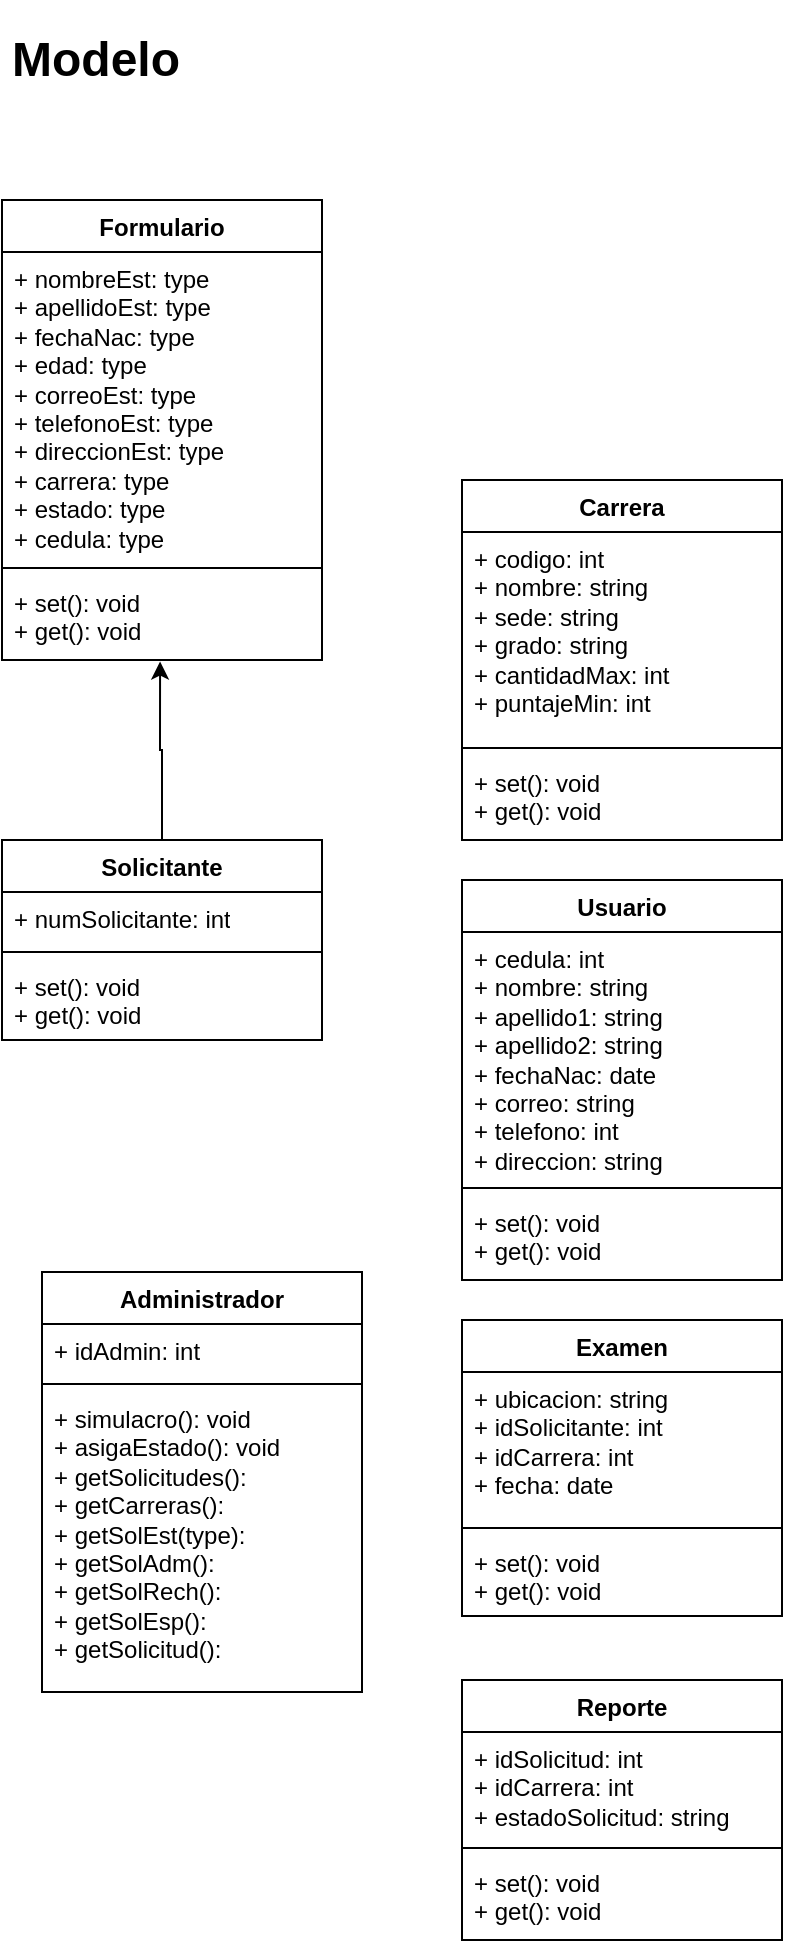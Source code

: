 <mxfile version="21.6.6" type="github">
  <diagram name="Página-1" id="YXY20s3lIDG5nPg8wBVr">
    <mxGraphModel dx="535" dy="1825" grid="1" gridSize="10" guides="1" tooltips="1" connect="1" arrows="1" fold="1" page="1" pageScale="1" pageWidth="827" pageHeight="1169" math="0" shadow="0">
      <root>
        <mxCell id="0" />
        <mxCell id="1" parent="0" />
        <mxCell id="wL8QuklXJ_DdkI1SQFi7-2" value="Formulario" style="swimlane;fontStyle=1;align=center;verticalAlign=top;childLayout=stackLayout;horizontal=1;startSize=26;horizontalStack=0;resizeParent=1;resizeParentMax=0;resizeLast=0;collapsible=1;marginBottom=0;whiteSpace=wrap;html=1;" vertex="1" parent="1">
          <mxGeometry x="10" y="-140" width="160" height="230" as="geometry" />
        </mxCell>
        <mxCell id="wL8QuklXJ_DdkI1SQFi7-3" value="+ nombreEst: type&lt;br&gt;+ apellidoEst: type&lt;br&gt;+ fechaNac: type&lt;br&gt;+ edad: type&lt;br&gt;+ correoEst: type&lt;br&gt;+ telefonoEst: type&lt;br&gt;+ direccionEst: type&lt;br&gt;+ carrera: type&lt;br&gt;+ estado: type&lt;br&gt;+ cedula: type" style="text;strokeColor=none;fillColor=none;align=left;verticalAlign=top;spacingLeft=4;spacingRight=4;overflow=hidden;rotatable=0;points=[[0,0.5],[1,0.5]];portConstraint=eastwest;whiteSpace=wrap;html=1;" vertex="1" parent="wL8QuklXJ_DdkI1SQFi7-2">
          <mxGeometry y="26" width="160" height="154" as="geometry" />
        </mxCell>
        <mxCell id="wL8QuklXJ_DdkI1SQFi7-4" value="" style="line;strokeWidth=1;fillColor=none;align=left;verticalAlign=middle;spacingTop=-1;spacingLeft=3;spacingRight=3;rotatable=0;labelPosition=right;points=[];portConstraint=eastwest;strokeColor=inherit;" vertex="1" parent="wL8QuklXJ_DdkI1SQFi7-2">
          <mxGeometry y="180" width="160" height="8" as="geometry" />
        </mxCell>
        <mxCell id="wL8QuklXJ_DdkI1SQFi7-5" value="+ set(): void&lt;br style=&quot;border-color: var(--border-color);&quot;&gt;+ get(): void" style="text;strokeColor=none;fillColor=none;align=left;verticalAlign=top;spacingLeft=4;spacingRight=4;overflow=hidden;rotatable=0;points=[[0,0.5],[1,0.5]];portConstraint=eastwest;whiteSpace=wrap;html=1;" vertex="1" parent="wL8QuklXJ_DdkI1SQFi7-2">
          <mxGeometry y="188" width="160" height="42" as="geometry" />
        </mxCell>
        <mxCell id="wL8QuklXJ_DdkI1SQFi7-41" style="edgeStyle=orthogonalEdgeStyle;rounded=0;orthogonalLoop=1;jettySize=auto;html=1;entryX=0.494;entryY=1.018;entryDx=0;entryDy=0;entryPerimeter=0;" edge="1" parent="1" source="wL8QuklXJ_DdkI1SQFi7-6" target="wL8QuklXJ_DdkI1SQFi7-5">
          <mxGeometry relative="1" as="geometry">
            <mxPoint x="90" y="110" as="targetPoint" />
          </mxGeometry>
        </mxCell>
        <mxCell id="wL8QuklXJ_DdkI1SQFi7-6" value="Solicitante" style="swimlane;fontStyle=1;align=center;verticalAlign=top;childLayout=stackLayout;horizontal=1;startSize=26;horizontalStack=0;resizeParent=1;resizeParentMax=0;resizeLast=0;collapsible=1;marginBottom=0;whiteSpace=wrap;html=1;" vertex="1" parent="1">
          <mxGeometry x="10" y="180" width="160" height="100" as="geometry" />
        </mxCell>
        <mxCell id="wL8QuklXJ_DdkI1SQFi7-7" value="+ numSolicitante: int" style="text;strokeColor=none;fillColor=none;align=left;verticalAlign=top;spacingLeft=4;spacingRight=4;overflow=hidden;rotatable=0;points=[[0,0.5],[1,0.5]];portConstraint=eastwest;whiteSpace=wrap;html=1;" vertex="1" parent="wL8QuklXJ_DdkI1SQFi7-6">
          <mxGeometry y="26" width="160" height="26" as="geometry" />
        </mxCell>
        <mxCell id="wL8QuklXJ_DdkI1SQFi7-8" value="" style="line;strokeWidth=1;fillColor=none;align=left;verticalAlign=middle;spacingTop=-1;spacingLeft=3;spacingRight=3;rotatable=0;labelPosition=right;points=[];portConstraint=eastwest;strokeColor=inherit;" vertex="1" parent="wL8QuklXJ_DdkI1SQFi7-6">
          <mxGeometry y="52" width="160" height="8" as="geometry" />
        </mxCell>
        <mxCell id="wL8QuklXJ_DdkI1SQFi7-9" value="+ set(): void&lt;br style=&quot;border-color: var(--border-color);&quot;&gt;+ get(): void" style="text;strokeColor=none;fillColor=none;align=left;verticalAlign=top;spacingLeft=4;spacingRight=4;overflow=hidden;rotatable=0;points=[[0,0.5],[1,0.5]];portConstraint=eastwest;whiteSpace=wrap;html=1;" vertex="1" parent="wL8QuklXJ_DdkI1SQFi7-6">
          <mxGeometry y="60" width="160" height="40" as="geometry" />
        </mxCell>
        <mxCell id="wL8QuklXJ_DdkI1SQFi7-10" value="Administrador" style="swimlane;fontStyle=1;align=center;verticalAlign=top;childLayout=stackLayout;horizontal=1;startSize=26;horizontalStack=0;resizeParent=1;resizeParentMax=0;resizeLast=0;collapsible=1;marginBottom=0;whiteSpace=wrap;html=1;" vertex="1" parent="1">
          <mxGeometry x="30" y="396" width="160" height="210" as="geometry" />
        </mxCell>
        <mxCell id="wL8QuklXJ_DdkI1SQFi7-11" value="+ idAdmin: int" style="text;strokeColor=none;fillColor=none;align=left;verticalAlign=top;spacingLeft=4;spacingRight=4;overflow=hidden;rotatable=0;points=[[0,0.5],[1,0.5]];portConstraint=eastwest;whiteSpace=wrap;html=1;" vertex="1" parent="wL8QuklXJ_DdkI1SQFi7-10">
          <mxGeometry y="26" width="160" height="26" as="geometry" />
        </mxCell>
        <mxCell id="wL8QuklXJ_DdkI1SQFi7-12" value="" style="line;strokeWidth=1;fillColor=none;align=left;verticalAlign=middle;spacingTop=-1;spacingLeft=3;spacingRight=3;rotatable=0;labelPosition=right;points=[];portConstraint=eastwest;strokeColor=inherit;" vertex="1" parent="wL8QuklXJ_DdkI1SQFi7-10">
          <mxGeometry y="52" width="160" height="8" as="geometry" />
        </mxCell>
        <mxCell id="wL8QuklXJ_DdkI1SQFi7-13" value="+ simulacro(): void&lt;br&gt;+ asigaEstado(): void&lt;br&gt;+ getSolicitudes():&amp;nbsp;&lt;br&gt;+ getCarreras():&amp;nbsp;&lt;br&gt;+ getSolEst(type):&amp;nbsp;&lt;br&gt;+ getSolAdm():&amp;nbsp;&lt;br&gt;+ getSolRech():&amp;nbsp;&lt;br&gt;+ getSolEsp():&amp;nbsp;&lt;br&gt;+ getSolicitud():&amp;nbsp;" style="text;strokeColor=none;fillColor=none;align=left;verticalAlign=top;spacingLeft=4;spacingRight=4;overflow=hidden;rotatable=0;points=[[0,0.5],[1,0.5]];portConstraint=eastwest;whiteSpace=wrap;html=1;" vertex="1" parent="wL8QuklXJ_DdkI1SQFi7-10">
          <mxGeometry y="60" width="160" height="150" as="geometry" />
        </mxCell>
        <mxCell id="wL8QuklXJ_DdkI1SQFi7-14" value="Carrera" style="swimlane;fontStyle=1;align=center;verticalAlign=top;childLayout=stackLayout;horizontal=1;startSize=26;horizontalStack=0;resizeParent=1;resizeParentMax=0;resizeLast=0;collapsible=1;marginBottom=0;whiteSpace=wrap;html=1;" vertex="1" parent="1">
          <mxGeometry x="240" width="160" height="180" as="geometry" />
        </mxCell>
        <mxCell id="wL8QuklXJ_DdkI1SQFi7-15" value="+ codigo: int&lt;br&gt;+ nombre: string&lt;br&gt;+ sede: string&lt;br&gt;+ grado: string&lt;br&gt;+ cantidadMax: int&lt;br&gt;+ puntajeMin: int" style="text;strokeColor=none;fillColor=none;align=left;verticalAlign=top;spacingLeft=4;spacingRight=4;overflow=hidden;rotatable=0;points=[[0,0.5],[1,0.5]];portConstraint=eastwest;whiteSpace=wrap;html=1;" vertex="1" parent="wL8QuklXJ_DdkI1SQFi7-14">
          <mxGeometry y="26" width="160" height="104" as="geometry" />
        </mxCell>
        <mxCell id="wL8QuklXJ_DdkI1SQFi7-16" value="" style="line;strokeWidth=1;fillColor=none;align=left;verticalAlign=middle;spacingTop=-1;spacingLeft=3;spacingRight=3;rotatable=0;labelPosition=right;points=[];portConstraint=eastwest;strokeColor=inherit;" vertex="1" parent="wL8QuklXJ_DdkI1SQFi7-14">
          <mxGeometry y="130" width="160" height="8" as="geometry" />
        </mxCell>
        <mxCell id="wL8QuklXJ_DdkI1SQFi7-17" value="+ set(): void&lt;br style=&quot;border-color: var(--border-color);&quot;&gt;+ get(): void" style="text;strokeColor=none;fillColor=none;align=left;verticalAlign=top;spacingLeft=4;spacingRight=4;overflow=hidden;rotatable=0;points=[[0,0.5],[1,0.5]];portConstraint=eastwest;whiteSpace=wrap;html=1;" vertex="1" parent="wL8QuklXJ_DdkI1SQFi7-14">
          <mxGeometry y="138" width="160" height="42" as="geometry" />
        </mxCell>
        <mxCell id="wL8QuklXJ_DdkI1SQFi7-26" value="Reporte" style="swimlane;fontStyle=1;align=center;verticalAlign=top;childLayout=stackLayout;horizontal=1;startSize=26;horizontalStack=0;resizeParent=1;resizeParentMax=0;resizeLast=0;collapsible=1;marginBottom=0;whiteSpace=wrap;html=1;" vertex="1" parent="1">
          <mxGeometry x="240" y="600" width="160" height="130" as="geometry" />
        </mxCell>
        <mxCell id="wL8QuklXJ_DdkI1SQFi7-27" value="+ idSolicitud: int&lt;br&gt;+ idCarrera: int&lt;br&gt;+ estadoSolicitud: string" style="text;strokeColor=none;fillColor=none;align=left;verticalAlign=top;spacingLeft=4;spacingRight=4;overflow=hidden;rotatable=0;points=[[0,0.5],[1,0.5]];portConstraint=eastwest;whiteSpace=wrap;html=1;" vertex="1" parent="wL8QuklXJ_DdkI1SQFi7-26">
          <mxGeometry y="26" width="160" height="54" as="geometry" />
        </mxCell>
        <mxCell id="wL8QuklXJ_DdkI1SQFi7-28" value="" style="line;strokeWidth=1;fillColor=none;align=left;verticalAlign=middle;spacingTop=-1;spacingLeft=3;spacingRight=3;rotatable=0;labelPosition=right;points=[];portConstraint=eastwest;strokeColor=inherit;" vertex="1" parent="wL8QuklXJ_DdkI1SQFi7-26">
          <mxGeometry y="80" width="160" height="8" as="geometry" />
        </mxCell>
        <mxCell id="wL8QuklXJ_DdkI1SQFi7-29" value="+ set(): void&lt;br style=&quot;border-color: var(--border-color);&quot;&gt;+ get(): void" style="text;strokeColor=none;fillColor=none;align=left;verticalAlign=top;spacingLeft=4;spacingRight=4;overflow=hidden;rotatable=0;points=[[0,0.5],[1,0.5]];portConstraint=eastwest;whiteSpace=wrap;html=1;" vertex="1" parent="wL8QuklXJ_DdkI1SQFi7-26">
          <mxGeometry y="88" width="160" height="42" as="geometry" />
        </mxCell>
        <mxCell id="wL8QuklXJ_DdkI1SQFi7-30" value="Usuario" style="swimlane;fontStyle=1;align=center;verticalAlign=top;childLayout=stackLayout;horizontal=1;startSize=26;horizontalStack=0;resizeParent=1;resizeParentMax=0;resizeLast=0;collapsible=1;marginBottom=0;whiteSpace=wrap;html=1;" vertex="1" parent="1">
          <mxGeometry x="240" y="200" width="160" height="200" as="geometry" />
        </mxCell>
        <mxCell id="wL8QuklXJ_DdkI1SQFi7-31" value="+ cedula: int&lt;br&gt;+ nombre: string&lt;br&gt;+ apellido1: string&lt;br&gt;+ apellido2: string&lt;br&gt;+ fechaNac: date&lt;br&gt;+ correo: string&lt;br&gt;+ telefono: int&lt;br&gt;+ direccion: string" style="text;strokeColor=none;fillColor=none;align=left;verticalAlign=top;spacingLeft=4;spacingRight=4;overflow=hidden;rotatable=0;points=[[0,0.5],[1,0.5]];portConstraint=eastwest;whiteSpace=wrap;html=1;" vertex="1" parent="wL8QuklXJ_DdkI1SQFi7-30">
          <mxGeometry y="26" width="160" height="124" as="geometry" />
        </mxCell>
        <mxCell id="wL8QuklXJ_DdkI1SQFi7-32" value="" style="line;strokeWidth=1;fillColor=none;align=left;verticalAlign=middle;spacingTop=-1;spacingLeft=3;spacingRight=3;rotatable=0;labelPosition=right;points=[];portConstraint=eastwest;strokeColor=inherit;" vertex="1" parent="wL8QuklXJ_DdkI1SQFi7-30">
          <mxGeometry y="150" width="160" height="8" as="geometry" />
        </mxCell>
        <mxCell id="wL8QuklXJ_DdkI1SQFi7-33" value="+ set(): void&lt;br&gt;+ get(): void" style="text;strokeColor=none;fillColor=none;align=left;verticalAlign=top;spacingLeft=4;spacingRight=4;overflow=hidden;rotatable=0;points=[[0,0.5],[1,0.5]];portConstraint=eastwest;whiteSpace=wrap;html=1;" vertex="1" parent="wL8QuklXJ_DdkI1SQFi7-30">
          <mxGeometry y="158" width="160" height="42" as="geometry" />
        </mxCell>
        <mxCell id="wL8QuklXJ_DdkI1SQFi7-34" value="Examen" style="swimlane;fontStyle=1;align=center;verticalAlign=top;childLayout=stackLayout;horizontal=1;startSize=26;horizontalStack=0;resizeParent=1;resizeParentMax=0;resizeLast=0;collapsible=1;marginBottom=0;whiteSpace=wrap;html=1;" vertex="1" parent="1">
          <mxGeometry x="240" y="420" width="160" height="148" as="geometry" />
        </mxCell>
        <mxCell id="wL8QuklXJ_DdkI1SQFi7-35" value="+ ubicacion: string&lt;br&gt;+ idSolicitante: int&lt;br&gt;+ idCarrera: int&lt;br&gt;+ fecha: date" style="text;strokeColor=none;fillColor=none;align=left;verticalAlign=top;spacingLeft=4;spacingRight=4;overflow=hidden;rotatable=0;points=[[0,0.5],[1,0.5]];portConstraint=eastwest;whiteSpace=wrap;html=1;" vertex="1" parent="wL8QuklXJ_DdkI1SQFi7-34">
          <mxGeometry y="26" width="160" height="74" as="geometry" />
        </mxCell>
        <mxCell id="wL8QuklXJ_DdkI1SQFi7-36" value="" style="line;strokeWidth=1;fillColor=none;align=left;verticalAlign=middle;spacingTop=-1;spacingLeft=3;spacingRight=3;rotatable=0;labelPosition=right;points=[];portConstraint=eastwest;strokeColor=inherit;" vertex="1" parent="wL8QuklXJ_DdkI1SQFi7-34">
          <mxGeometry y="100" width="160" height="8" as="geometry" />
        </mxCell>
        <mxCell id="wL8QuklXJ_DdkI1SQFi7-37" value="+ set(): void&lt;br style=&quot;border-color: var(--border-color);&quot;&gt;+ get(): void" style="text;strokeColor=none;fillColor=none;align=left;verticalAlign=top;spacingLeft=4;spacingRight=4;overflow=hidden;rotatable=0;points=[[0,0.5],[1,0.5]];portConstraint=eastwest;whiteSpace=wrap;html=1;" vertex="1" parent="wL8QuklXJ_DdkI1SQFi7-34">
          <mxGeometry y="108" width="160" height="40" as="geometry" />
        </mxCell>
        <mxCell id="wL8QuklXJ_DdkI1SQFi7-38" value="&lt;h1&gt;Modelo&lt;/h1&gt;" style="text;html=1;strokeColor=none;fillColor=none;spacing=5;spacingTop=-20;whiteSpace=wrap;overflow=hidden;rounded=0;" vertex="1" parent="1">
          <mxGeometry x="10" y="-230" width="100" height="40" as="geometry" />
        </mxCell>
      </root>
    </mxGraphModel>
  </diagram>
</mxfile>
